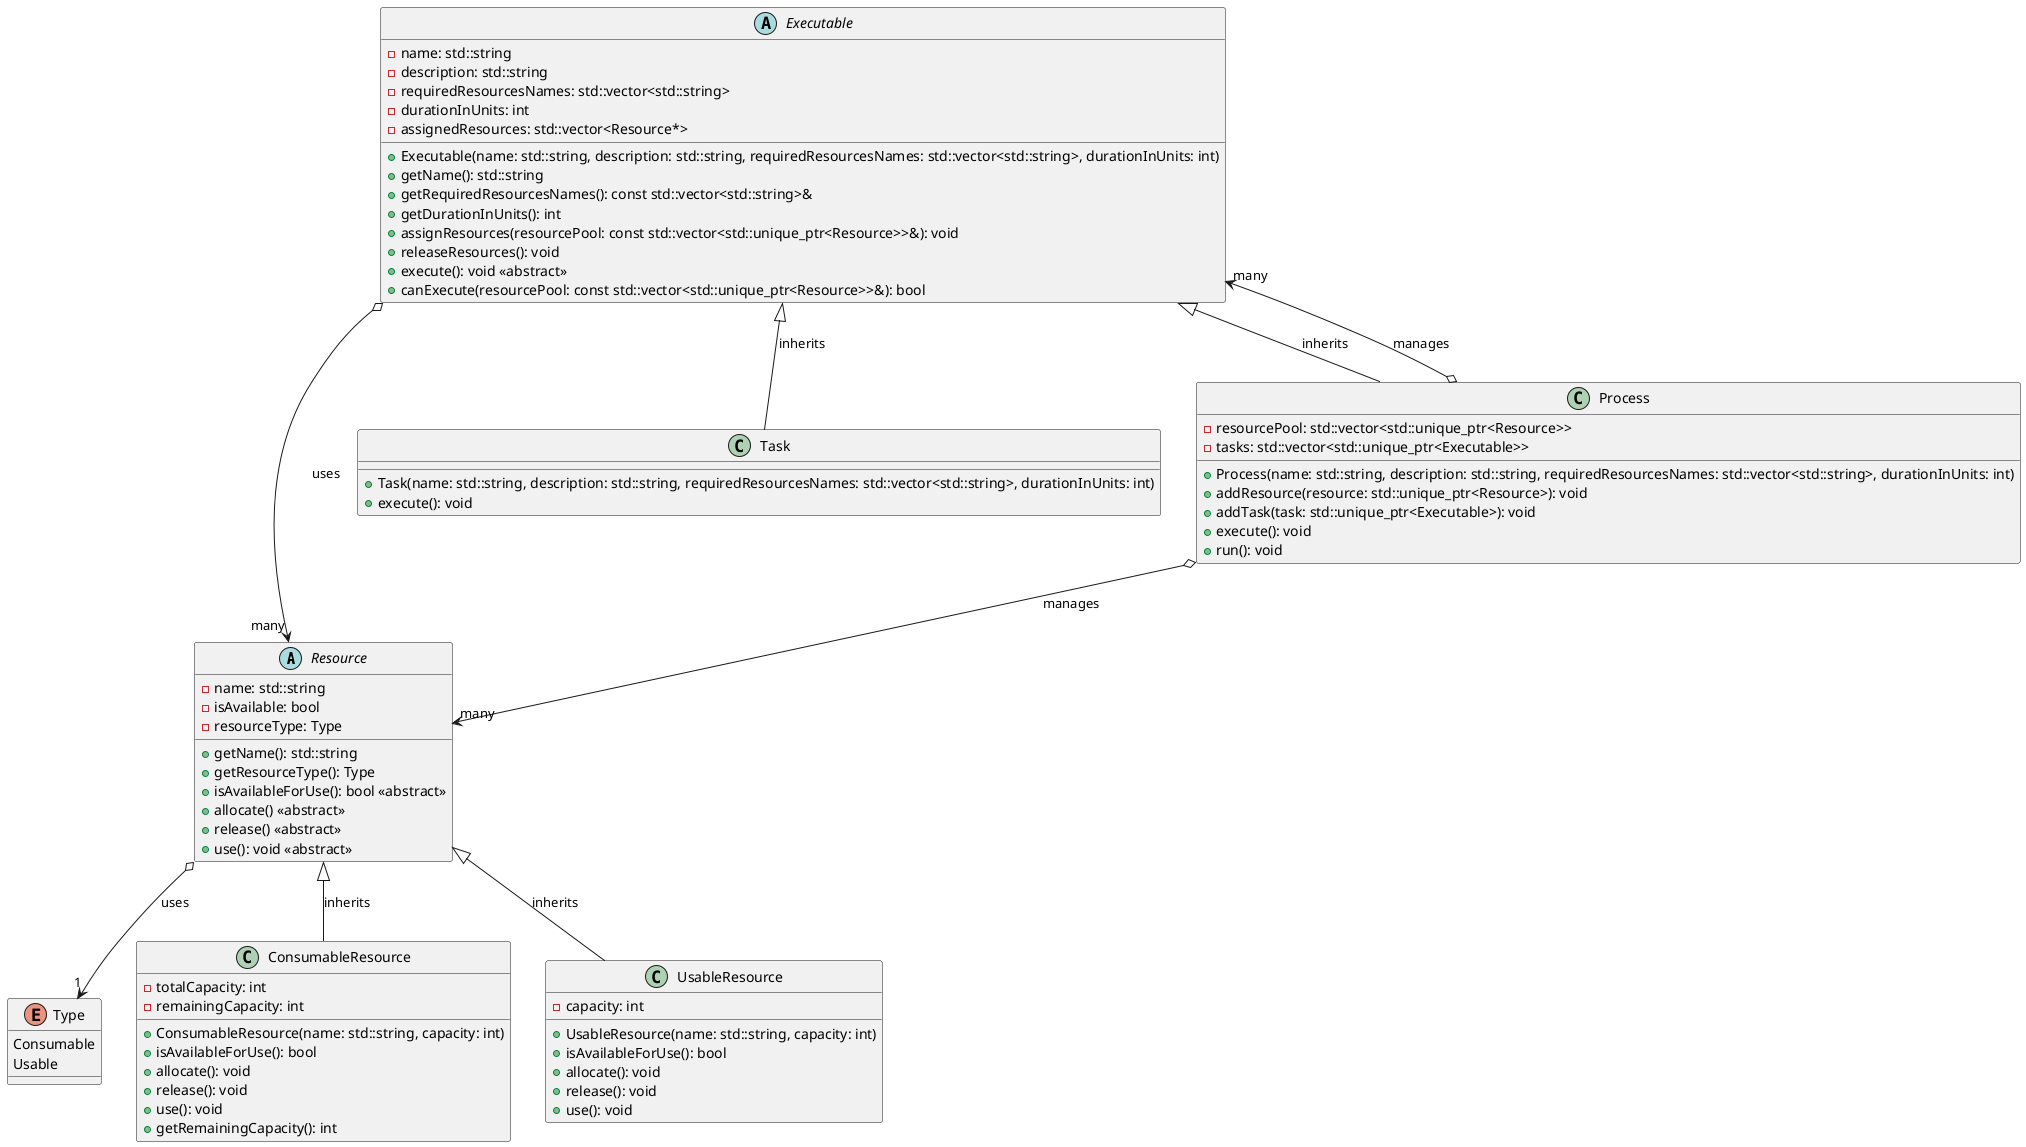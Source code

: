 @startuml

' Abstract classes
abstract class Resource {
  -name: std::string
  -isAvailable: bool
  -resourceType: Type
  +getName(): std::string
  +getResourceType(): Type
  +isAvailableForUse(): bool <<abstract>>
  +allocate() <<abstract>>
  +release() <<abstract>>
  +use(): void <<abstract>>
}

enum Type {
  Consumable
  Usable
}

class ConsumableResource {
  -totalCapacity: int
  -remainingCapacity: int
  +ConsumableResource(name: std::string, capacity: int)
  +isAvailableForUse(): bool
  +allocate(): void
  +release(): void
  +use(): void
  +getRemainingCapacity(): int
}

class UsableResource {
  -capacity: int
  +UsableResource(name: std::string, capacity: int)
  +isAvailableForUse(): bool
  +allocate(): void
  +release(): void
  +use(): void
}

abstract class Executable {
  -name: std::string
  -description: std::string
  -requiredResourcesNames: std::vector<std::string>
  -durationInUnits: int
  -assignedResources: std::vector<Resource*>
  +Executable(name: std::string, description: std::string, requiredResourcesNames: std::vector<std::string>, durationInUnits: int)
  +getName(): std::string
  +getRequiredResourcesNames(): const std::vector<std::string>&
  +getDurationInUnits(): int
  +assignResources(resourcePool: const std::vector<std::unique_ptr<Resource>>&): void
  +releaseResources(): void
  +execute(): void <<abstract>>
  +canExecute(resourcePool: const std::vector<std::unique_ptr<Resource>>&): bool
}

class Task {
  +Task(name: std::string, description: std::string, requiredResourcesNames: std::vector<std::string>, durationInUnits: int)
  +execute(): void
}

class Process {
  -resourcePool: std::vector<std::unique_ptr<Resource>>
  -tasks: std::vector<std::unique_ptr<Executable>>
  +Process(name: std::string, description: std::string, requiredResourcesNames: std::vector<std::string>, durationInUnits: int)
  +addResource(resource: std::unique_ptr<Resource>): void
  +addTask(task: std::unique_ptr<Executable>): void
  +execute(): void
  +run(): void
}

' Relationships
Resource o--> "1" Type : uses
ConsumableResource -up-|> Resource : inherits
UsableResource -up-|> Resource : inherits
Executable o--> "many" Resource : uses
Task -up-|> Executable : inherits
Process -up-|> Executable : inherits
Process o--> "many" Resource : manages
Process o--> "many" Executable : manages

@enduml
